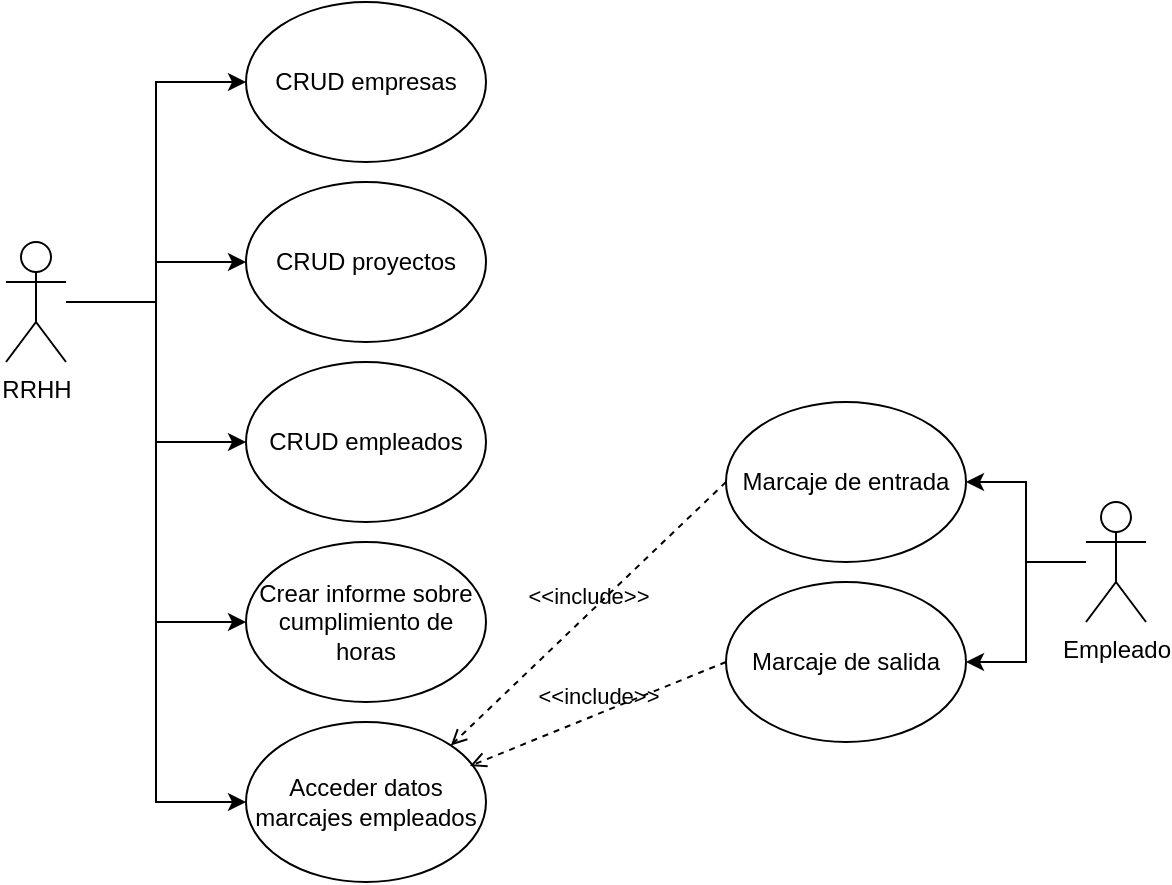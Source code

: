 <mxfile version="21.0.2" type="github">
  <diagram name="Page-1" id="xl4MJ88EjeMnw6IJl3ZT">
    <mxGraphModel dx="1434" dy="764" grid="1" gridSize="10" guides="1" tooltips="1" connect="1" arrows="1" fold="1" page="1" pageScale="1" pageWidth="850" pageHeight="1100" math="0" shadow="0">
      <root>
        <mxCell id="0" />
        <mxCell id="1" parent="0" />
        <mxCell id="a2OSM05QCFBGGNWs0fvZ-5" style="edgeStyle=orthogonalEdgeStyle;rounded=0;orthogonalLoop=1;jettySize=auto;html=1;entryX=0;entryY=0.5;entryDx=0;entryDy=0;" edge="1" parent="1" source="a2OSM05QCFBGGNWs0fvZ-1" target="a2OSM05QCFBGGNWs0fvZ-2">
          <mxGeometry relative="1" as="geometry" />
        </mxCell>
        <mxCell id="a2OSM05QCFBGGNWs0fvZ-6" style="edgeStyle=orthogonalEdgeStyle;rounded=0;orthogonalLoop=1;jettySize=auto;html=1;entryX=0;entryY=0.5;entryDx=0;entryDy=0;" edge="1" parent="1" source="a2OSM05QCFBGGNWs0fvZ-1" target="a2OSM05QCFBGGNWs0fvZ-4">
          <mxGeometry relative="1" as="geometry" />
        </mxCell>
        <mxCell id="a2OSM05QCFBGGNWs0fvZ-7" style="edgeStyle=orthogonalEdgeStyle;rounded=0;orthogonalLoop=1;jettySize=auto;html=1;entryX=0;entryY=0.5;entryDx=0;entryDy=0;" edge="1" parent="1" source="a2OSM05QCFBGGNWs0fvZ-1" target="a2OSM05QCFBGGNWs0fvZ-3">
          <mxGeometry relative="1" as="geometry" />
        </mxCell>
        <mxCell id="a2OSM05QCFBGGNWs0fvZ-9" style="edgeStyle=orthogonalEdgeStyle;rounded=0;orthogonalLoop=1;jettySize=auto;html=1;entryX=0;entryY=0.5;entryDx=0;entryDy=0;" edge="1" parent="1" source="a2OSM05QCFBGGNWs0fvZ-1" target="a2OSM05QCFBGGNWs0fvZ-8">
          <mxGeometry relative="1" as="geometry" />
        </mxCell>
        <mxCell id="a2OSM05QCFBGGNWs0fvZ-11" style="edgeStyle=orthogonalEdgeStyle;rounded=0;orthogonalLoop=1;jettySize=auto;html=1;entryX=0;entryY=0.5;entryDx=0;entryDy=0;" edge="1" parent="1" source="a2OSM05QCFBGGNWs0fvZ-1" target="a2OSM05QCFBGGNWs0fvZ-10">
          <mxGeometry relative="1" as="geometry" />
        </mxCell>
        <mxCell id="a2OSM05QCFBGGNWs0fvZ-1" value="RRHH" style="shape=umlActor;verticalLabelPosition=bottom;verticalAlign=top;html=1;outlineConnect=0;" vertex="1" parent="1">
          <mxGeometry x="120" y="220" width="30" height="60" as="geometry" />
        </mxCell>
        <mxCell id="a2OSM05QCFBGGNWs0fvZ-2" value="CRUD empresas" style="ellipse;whiteSpace=wrap;html=1;" vertex="1" parent="1">
          <mxGeometry x="240" y="100" width="120" height="80" as="geometry" />
        </mxCell>
        <mxCell id="a2OSM05QCFBGGNWs0fvZ-3" value="CRUD empleados" style="ellipse;whiteSpace=wrap;html=1;" vertex="1" parent="1">
          <mxGeometry x="240" y="280" width="120" height="80" as="geometry" />
        </mxCell>
        <mxCell id="a2OSM05QCFBGGNWs0fvZ-4" value="CRUD proyectos" style="ellipse;whiteSpace=wrap;html=1;" vertex="1" parent="1">
          <mxGeometry x="240" y="190" width="120" height="80" as="geometry" />
        </mxCell>
        <mxCell id="a2OSM05QCFBGGNWs0fvZ-8" value="Crear informe sobre cumplimiento de horas" style="ellipse;whiteSpace=wrap;html=1;" vertex="1" parent="1">
          <mxGeometry x="240" y="370" width="120" height="80" as="geometry" />
        </mxCell>
        <mxCell id="a2OSM05QCFBGGNWs0fvZ-10" value="Acceder datos marcajes empleados" style="ellipse;whiteSpace=wrap;html=1;" vertex="1" parent="1">
          <mxGeometry x="240" y="460" width="120" height="80" as="geometry" />
        </mxCell>
        <mxCell id="a2OSM05QCFBGGNWs0fvZ-17" style="edgeStyle=orthogonalEdgeStyle;rounded=0;orthogonalLoop=1;jettySize=auto;html=1;entryX=1;entryY=0.5;entryDx=0;entryDy=0;" edge="1" parent="1" source="a2OSM05QCFBGGNWs0fvZ-12" target="a2OSM05QCFBGGNWs0fvZ-13">
          <mxGeometry relative="1" as="geometry" />
        </mxCell>
        <mxCell id="a2OSM05QCFBGGNWs0fvZ-18" style="edgeStyle=orthogonalEdgeStyle;rounded=0;orthogonalLoop=1;jettySize=auto;html=1;entryX=1;entryY=0.5;entryDx=0;entryDy=0;" edge="1" parent="1" source="a2OSM05QCFBGGNWs0fvZ-12" target="a2OSM05QCFBGGNWs0fvZ-14">
          <mxGeometry relative="1" as="geometry" />
        </mxCell>
        <mxCell id="a2OSM05QCFBGGNWs0fvZ-12" value="Empleado" style="shape=umlActor;verticalLabelPosition=bottom;verticalAlign=top;html=1;outlineConnect=0;" vertex="1" parent="1">
          <mxGeometry x="660" y="350" width="30" height="60" as="geometry" />
        </mxCell>
        <mxCell id="a2OSM05QCFBGGNWs0fvZ-13" value="Marcaje de entrada" style="ellipse;whiteSpace=wrap;html=1;" vertex="1" parent="1">
          <mxGeometry x="480" y="300" width="120" height="80" as="geometry" />
        </mxCell>
        <mxCell id="a2OSM05QCFBGGNWs0fvZ-14" value="Marcaje de salida" style="ellipse;whiteSpace=wrap;html=1;" vertex="1" parent="1">
          <mxGeometry x="480" y="390" width="120" height="80" as="geometry" />
        </mxCell>
        <mxCell id="a2OSM05QCFBGGNWs0fvZ-20" value="&amp;lt;&amp;lt;include&amp;gt;&amp;gt;" style="html=1;verticalAlign=bottom;labelBackgroundColor=none;endArrow=open;endFill=0;dashed=1;rounded=0;entryX=1;entryY=0;entryDx=0;entryDy=0;exitX=0;exitY=0.5;exitDx=0;exitDy=0;" edge="1" parent="1" source="a2OSM05QCFBGGNWs0fvZ-13" target="a2OSM05QCFBGGNWs0fvZ-10">
          <mxGeometry width="160" relative="1" as="geometry">
            <mxPoint x="530" y="370" as="sourcePoint" />
            <mxPoint x="690" y="370" as="targetPoint" />
          </mxGeometry>
        </mxCell>
        <mxCell id="a2OSM05QCFBGGNWs0fvZ-21" value="&amp;lt;&amp;lt;include&amp;gt;&amp;gt;" style="html=1;verticalAlign=bottom;labelBackgroundColor=none;endArrow=open;endFill=0;dashed=1;rounded=0;entryX=1;entryY=0;entryDx=0;entryDy=0;exitX=0;exitY=0.5;exitDx=0;exitDy=0;" edge="1" parent="1" source="a2OSM05QCFBGGNWs0fvZ-14">
          <mxGeometry width="160" relative="1" as="geometry">
            <mxPoint x="490" y="350" as="sourcePoint" />
            <mxPoint x="352" y="482" as="targetPoint" />
          </mxGeometry>
        </mxCell>
      </root>
    </mxGraphModel>
  </diagram>
</mxfile>
